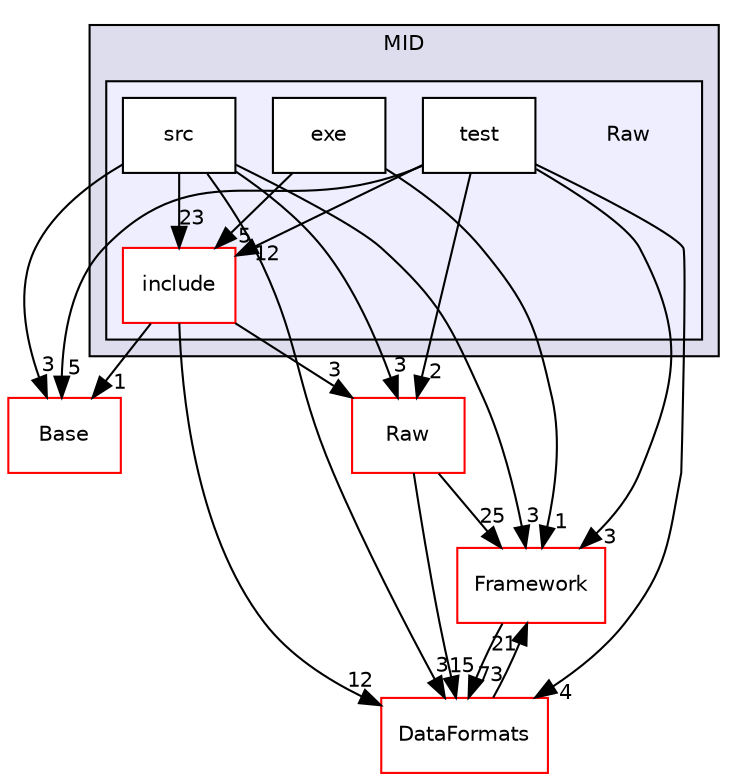 digraph "/home/travis/build/AliceO2Group/AliceO2/Detectors/MUON/MID/Raw" {
  bgcolor=transparent;
  compound=true
  node [ fontsize="10", fontname="Helvetica"];
  edge [ labelfontsize="10", labelfontname="Helvetica"];
  subgraph clusterdir_9e24c537087392bd208449d0b48c466c {
    graph [ bgcolor="#ddddee", pencolor="black", label="MID" fontname="Helvetica", fontsize="10", URL="dir_9e24c537087392bd208449d0b48c466c.html"]
  subgraph clusterdir_55bb03bc4479a61c5f6db133927cb48c {
    graph [ bgcolor="#eeeeff", pencolor="black", label="" URL="dir_55bb03bc4479a61c5f6db133927cb48c.html"];
    dir_55bb03bc4479a61c5f6db133927cb48c [shape=plaintext label="Raw"];
    dir_7ac5f2ba0ee8aa1aaf8a95e15c52d8a1 [shape=box label="exe" color="black" fillcolor="white" style="filled" URL="dir_7ac5f2ba0ee8aa1aaf8a95e15c52d8a1.html"];
    dir_c79384bd87b5c57290ef89b923823ea3 [shape=box label="include" color="red" fillcolor="white" style="filled" URL="dir_c79384bd87b5c57290ef89b923823ea3.html"];
    dir_3f5a00ee602ccccc138b29f207c4fe38 [shape=box label="src" color="black" fillcolor="white" style="filled" URL="dir_3f5a00ee602ccccc138b29f207c4fe38.html"];
    dir_afdedb4ee6548c342d3449f0674fa36d [shape=box label="test" color="black" fillcolor="white" style="filled" URL="dir_afdedb4ee6548c342d3449f0674fa36d.html"];
  }
  }
  dir_b5547b1068d53f0f904ee5a2a84992af [shape=box label="Base" color="red" URL="dir_b5547b1068d53f0f904ee5a2a84992af.html"];
  dir_bcbb2cf9a3d3d83e5515c82071a07177 [shape=box label="Framework" color="red" URL="dir_bcbb2cf9a3d3d83e5515c82071a07177.html"];
  dir_26637d1bd82229bc9ed97f7e706be743 [shape=box label="Raw" color="red" URL="dir_26637d1bd82229bc9ed97f7e706be743.html"];
  dir_2171f7ec022c5423887b07c69b2f5b48 [shape=box label="DataFormats" color="red" URL="dir_2171f7ec022c5423887b07c69b2f5b48.html"];
  dir_3f5a00ee602ccccc138b29f207c4fe38->dir_c79384bd87b5c57290ef89b923823ea3 [headlabel="23", labeldistance=1.5 headhref="dir_000631_000621.html"];
  dir_3f5a00ee602ccccc138b29f207c4fe38->dir_b5547b1068d53f0f904ee5a2a84992af [headlabel="3", labeldistance=1.5 headhref="dir_000631_000609.html"];
  dir_3f5a00ee602ccccc138b29f207c4fe38->dir_bcbb2cf9a3d3d83e5515c82071a07177 [headlabel="3", labeldistance=1.5 headhref="dir_000631_000063.html"];
  dir_3f5a00ee602ccccc138b29f207c4fe38->dir_26637d1bd82229bc9ed97f7e706be743 [headlabel="3", labeldistance=1.5 headhref="dir_000631_000628.html"];
  dir_3f5a00ee602ccccc138b29f207c4fe38->dir_2171f7ec022c5423887b07c69b2f5b48 [headlabel="3", labeldistance=1.5 headhref="dir_000631_000090.html"];
  dir_c79384bd87b5c57290ef89b923823ea3->dir_b5547b1068d53f0f904ee5a2a84992af [headlabel="1", labeldistance=1.5 headhref="dir_000621_000609.html"];
  dir_c79384bd87b5c57290ef89b923823ea3->dir_26637d1bd82229bc9ed97f7e706be743 [headlabel="3", labeldistance=1.5 headhref="dir_000621_000628.html"];
  dir_c79384bd87b5c57290ef89b923823ea3->dir_2171f7ec022c5423887b07c69b2f5b48 [headlabel="12", labeldistance=1.5 headhref="dir_000621_000090.html"];
  dir_afdedb4ee6548c342d3449f0674fa36d->dir_c79384bd87b5c57290ef89b923823ea3 [headlabel="12", labeldistance=1.5 headhref="dir_000633_000621.html"];
  dir_afdedb4ee6548c342d3449f0674fa36d->dir_b5547b1068d53f0f904ee5a2a84992af [headlabel="5", labeldistance=1.5 headhref="dir_000633_000609.html"];
  dir_afdedb4ee6548c342d3449f0674fa36d->dir_bcbb2cf9a3d3d83e5515c82071a07177 [headlabel="3", labeldistance=1.5 headhref="dir_000633_000063.html"];
  dir_afdedb4ee6548c342d3449f0674fa36d->dir_26637d1bd82229bc9ed97f7e706be743 [headlabel="2", labeldistance=1.5 headhref="dir_000633_000628.html"];
  dir_afdedb4ee6548c342d3449f0674fa36d->dir_2171f7ec022c5423887b07c69b2f5b48 [headlabel="4", labeldistance=1.5 headhref="dir_000633_000090.html"];
  dir_7ac5f2ba0ee8aa1aaf8a95e15c52d8a1->dir_c79384bd87b5c57290ef89b923823ea3 [headlabel="5", labeldistance=1.5 headhref="dir_000604_000621.html"];
  dir_7ac5f2ba0ee8aa1aaf8a95e15c52d8a1->dir_bcbb2cf9a3d3d83e5515c82071a07177 [headlabel="1", labeldistance=1.5 headhref="dir_000604_000063.html"];
  dir_bcbb2cf9a3d3d83e5515c82071a07177->dir_2171f7ec022c5423887b07c69b2f5b48 [headlabel="73", labeldistance=1.5 headhref="dir_000063_000090.html"];
  dir_26637d1bd82229bc9ed97f7e706be743->dir_bcbb2cf9a3d3d83e5515c82071a07177 [headlabel="25", labeldistance=1.5 headhref="dir_000628_000063.html"];
  dir_26637d1bd82229bc9ed97f7e706be743->dir_2171f7ec022c5423887b07c69b2f5b48 [headlabel="15", labeldistance=1.5 headhref="dir_000628_000090.html"];
  dir_2171f7ec022c5423887b07c69b2f5b48->dir_bcbb2cf9a3d3d83e5515c82071a07177 [headlabel="21", labeldistance=1.5 headhref="dir_000090_000063.html"];
}
